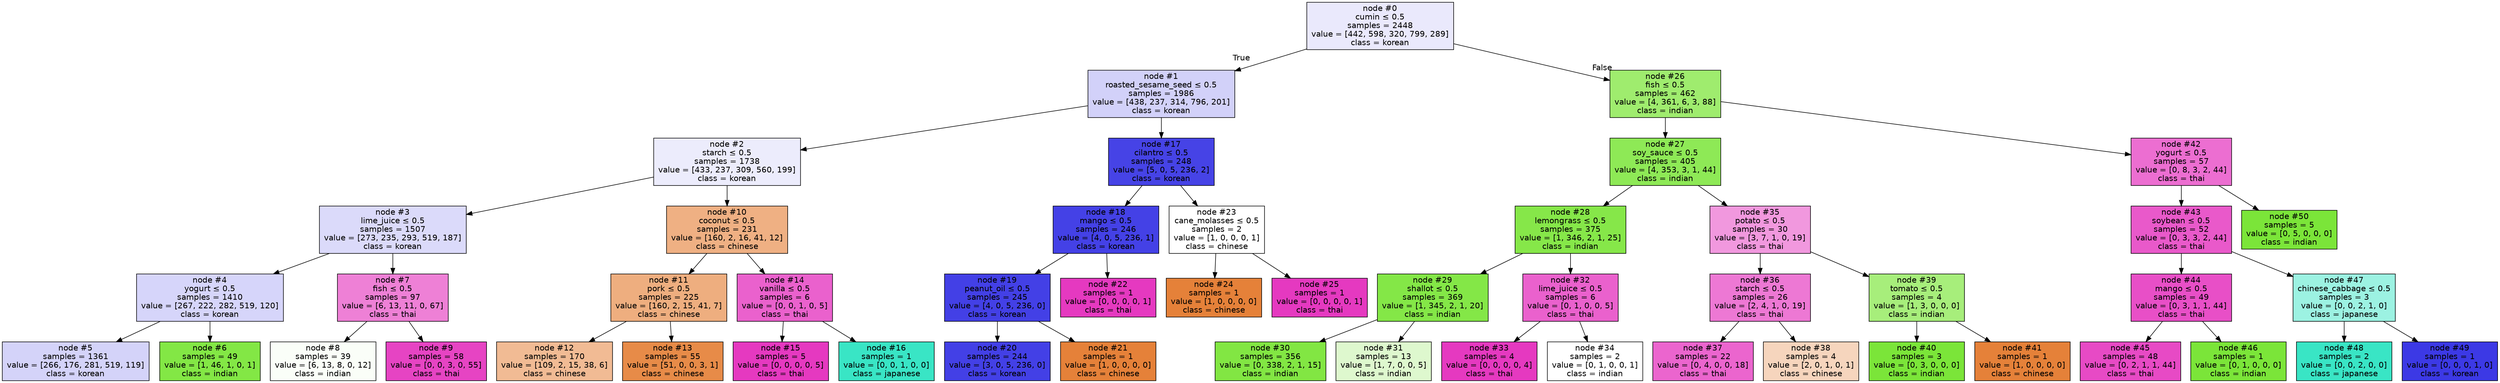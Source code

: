 digraph Tree {
node [shape=box, style="filled", color="black", fontname="helvetica"] ;
edge [fontname="helvetica"] ;
0 [label=<node &#35;0<br/>cumin &le; 0.5<br/>samples = 2448<br/>value = [442, 598, 320, 799, 289]<br/>class = korean>, fillcolor="#eae9fc"] ;
1 [label=<node &#35;1<br/>roasted_sesame_seed &le; 0.5<br/>samples = 1986<br/>value = [438, 237, 314, 796, 201]<br/>class = korean>, fillcolor="#d2d1f9"] ;
0 -> 1 [labeldistance=2.5, labelangle=45, headlabel="True"] ;
2 [label=<node &#35;2<br/>starch &le; 0.5<br/>samples = 1738<br/>value = [433, 237, 309, 560, 199]<br/>class = korean>, fillcolor="#ececfc"] ;
1 -> 2 ;
3 [label=<node &#35;3<br/>lime_juice &le; 0.5<br/>samples = 1507<br/>value = [273, 235, 293, 519, 187]<br/>class = korean>, fillcolor="#dbdafa"] ;
2 -> 3 ;
4 [label=<node &#35;4<br/>yogurt &le; 0.5<br/>samples = 1410<br/>value = [267, 222, 282, 519, 120]<br/>class = korean>, fillcolor="#d6d5fa"] ;
3 -> 4 ;
5 [label=<node &#35;5<br/>samples = 1361<br/>value = [266, 176, 281, 519, 119]<br/>class = korean>, fillcolor="#d4d3f9"] ;
4 -> 5 ;
6 [label=<node &#35;6<br/>samples = 49<br/>value = [1, 46, 1, 0, 1]<br/>class = indian>, fillcolor="#83e745"] ;
4 -> 6 ;
7 [label=<node &#35;7<br/>fish &le; 0.5<br/>samples = 97<br/>value = [6, 13, 11, 0, 67]<br/>class = thai>, fillcolor="#ee80d6"] ;
3 -> 7 ;
8 [label=<node &#35;8<br/>samples = 39<br/>value = [6, 13, 8, 0, 12]<br/>class = indian>, fillcolor="#fafef8"] ;
7 -> 8 ;
9 [label=<node &#35;9<br/>samples = 58<br/>value = [0, 0, 3, 0, 55]<br/>class = thai>, fillcolor="#e644c3"] ;
7 -> 9 ;
10 [label=<node &#35;10<br/>coconut &le; 0.5<br/>samples = 231<br/>value = [160, 2, 16, 41, 12]<br/>class = chinese>, fillcolor="#efb083"] ;
2 -> 10 ;
11 [label=<node &#35;11<br/>pork &le; 0.5<br/>samples = 225<br/>value = [160, 2, 15, 41, 7]<br/>class = chinese>, fillcolor="#eeae7f"] ;
10 -> 11 ;
12 [label=<node &#35;12<br/>samples = 170<br/>value = [109, 2, 15, 38, 6]<br/>class = chinese>, fillcolor="#f1bb94"] ;
11 -> 12 ;
13 [label=<node &#35;13<br/>samples = 55<br/>value = [51, 0, 0, 3, 1]<br/>class = chinese>, fillcolor="#e78b48"] ;
11 -> 13 ;
14 [label=<node &#35;14<br/>vanilla &le; 0.5<br/>samples = 6<br/>value = [0, 0, 1, 0, 5]<br/>class = thai>, fillcolor="#ea61cd"] ;
10 -> 14 ;
15 [label=<node &#35;15<br/>samples = 5<br/>value = [0, 0, 0, 0, 5]<br/>class = thai>, fillcolor="#e539c0"] ;
14 -> 15 ;
16 [label=<node &#35;16<br/>samples = 1<br/>value = [0, 0, 1, 0, 0]<br/>class = japanese>, fillcolor="#39e5c5"] ;
14 -> 16 ;
17 [label=<node &#35;17<br/>cilantro &le; 0.5<br/>samples = 248<br/>value = [5, 0, 5, 236, 2]<br/>class = korean>, fillcolor="#4643e6"] ;
1 -> 17 ;
18 [label=<node &#35;18<br/>mango &le; 0.5<br/>samples = 246<br/>value = [4, 0, 5, 236, 1]<br/>class = korean>, fillcolor="#4441e6"] ;
17 -> 18 ;
19 [label=<node &#35;19<br/>peanut_oil &le; 0.5<br/>samples = 245<br/>value = [4, 0, 5, 236, 0]<br/>class = korean>, fillcolor="#4340e6"] ;
18 -> 19 ;
20 [label=<node &#35;20<br/>samples = 244<br/>value = [3, 0, 5, 236, 0]<br/>class = korean>, fillcolor="#4340e6"] ;
19 -> 20 ;
21 [label=<node &#35;21<br/>samples = 1<br/>value = [1, 0, 0, 0, 0]<br/>class = chinese>, fillcolor="#e58139"] ;
19 -> 21 ;
22 [label=<node &#35;22<br/>samples = 1<br/>value = [0, 0, 0, 0, 1]<br/>class = thai>, fillcolor="#e539c0"] ;
18 -> 22 ;
23 [label=<node &#35;23<br/>cane_molasses &le; 0.5<br/>samples = 2<br/>value = [1, 0, 0, 0, 1]<br/>class = chinese>, fillcolor="#ffffff"] ;
17 -> 23 ;
24 [label=<node &#35;24<br/>samples = 1<br/>value = [1, 0, 0, 0, 0]<br/>class = chinese>, fillcolor="#e58139"] ;
23 -> 24 ;
25 [label=<node &#35;25<br/>samples = 1<br/>value = [0, 0, 0, 0, 1]<br/>class = thai>, fillcolor="#e539c0"] ;
23 -> 25 ;
26 [label=<node &#35;26<br/>fish &le; 0.5<br/>samples = 462<br/>value = [4, 361, 6, 3, 88]<br/>class = indian>, fillcolor="#9fec6e"] ;
0 -> 26 [labeldistance=2.5, labelangle=-45, headlabel="False"] ;
27 [label=<node &#35;27<br/>soy_sauce &le; 0.5<br/>samples = 405<br/>value = [4, 353, 3, 1, 44]<br/>class = indian>, fillcolor="#8ee956"] ;
26 -> 27 ;
28 [label=<node &#35;28<br/>lemongrass &le; 0.5<br/>samples = 375<br/>value = [1, 346, 2, 1, 25]<br/>class = indian>, fillcolor="#86e749"] ;
27 -> 28 ;
29 [label=<node &#35;29<br/>shallot &le; 0.5<br/>samples = 369<br/>value = [1, 345, 2, 1, 20]<br/>class = indian>, fillcolor="#84e747"] ;
28 -> 29 ;
30 [label=<node &#35;30<br/>samples = 356<br/>value = [0, 338, 2, 1, 15]<br/>class = indian>, fillcolor="#82e643"] ;
29 -> 30 ;
31 [label=<node &#35;31<br/>samples = 13<br/>value = [1, 7, 0, 0, 5]<br/>class = indian>, fillcolor="#def8ce"] ;
29 -> 31 ;
32 [label=<node &#35;32<br/>lime_juice &le; 0.5<br/>samples = 6<br/>value = [0, 1, 0, 0, 5]<br/>class = thai>, fillcolor="#ea61cd"] ;
28 -> 32 ;
33 [label=<node &#35;33<br/>samples = 4<br/>value = [0, 0, 0, 0, 4]<br/>class = thai>, fillcolor="#e539c0"] ;
32 -> 33 ;
34 [label=<node &#35;34<br/>samples = 2<br/>value = [0, 1, 0, 0, 1]<br/>class = indian>, fillcolor="#ffffff"] ;
32 -> 34 ;
35 [label=<node &#35;35<br/>potato &le; 0.5<br/>samples = 30<br/>value = [3, 7, 1, 0, 19]<br/>class = thai>, fillcolor="#f198de"] ;
27 -> 35 ;
36 [label=<node &#35;36<br/>starch &le; 0.5<br/>samples = 26<br/>value = [2, 4, 1, 0, 19]<br/>class = thai>, fillcolor="#ed78d4"] ;
35 -> 36 ;
37 [label=<node &#35;37<br/>samples = 22<br/>value = [0, 4, 0, 0, 18]<br/>class = thai>, fillcolor="#eb65ce"] ;
36 -> 37 ;
38 [label=<node &#35;38<br/>samples = 4<br/>value = [2, 0, 1, 0, 1]<br/>class = chinese>, fillcolor="#f6d5bd"] ;
36 -> 38 ;
39 [label=<node &#35;39<br/>tomato &le; 0.5<br/>samples = 4<br/>value = [1, 3, 0, 0, 0]<br/>class = indian>, fillcolor="#a7ee7b"] ;
35 -> 39 ;
40 [label=<node &#35;40<br/>samples = 3<br/>value = [0, 3, 0, 0, 0]<br/>class = indian>, fillcolor="#7be539"] ;
39 -> 40 ;
41 [label=<node &#35;41<br/>samples = 1<br/>value = [1, 0, 0, 0, 0]<br/>class = chinese>, fillcolor="#e58139"] ;
39 -> 41 ;
42 [label=<node &#35;42<br/>yogurt &le; 0.5<br/>samples = 57<br/>value = [0, 8, 3, 2, 44]<br/>class = thai>, fillcolor="#ec6ed1"] ;
26 -> 42 ;
43 [label=<node &#35;43<br/>soybean &le; 0.5<br/>samples = 52<br/>value = [0, 3, 3, 2, 44]<br/>class = thai>, fillcolor="#e959ca"] ;
42 -> 43 ;
44 [label=<node &#35;44<br/>mango &le; 0.5<br/>samples = 49<br/>value = [0, 3, 1, 1, 44]<br/>class = thai>, fillcolor="#e84fc7"] ;
43 -> 44 ;
45 [label=<node &#35;45<br/>samples = 48<br/>value = [0, 2, 1, 1, 44]<br/>class = thai>, fillcolor="#e74ac5"] ;
44 -> 45 ;
46 [label=<node &#35;46<br/>samples = 1<br/>value = [0, 1, 0, 0, 0]<br/>class = indian>, fillcolor="#7be539"] ;
44 -> 46 ;
47 [label=<node &#35;47<br/>chinese_cabbage &le; 0.5<br/>samples = 3<br/>value = [0, 0, 2, 1, 0]<br/>class = japanese>, fillcolor="#9cf2e2"] ;
43 -> 47 ;
48 [label=<node &#35;48<br/>samples = 2<br/>value = [0, 0, 2, 0, 0]<br/>class = japanese>, fillcolor="#39e5c5"] ;
47 -> 48 ;
49 [label=<node &#35;49<br/>samples = 1<br/>value = [0, 0, 0, 1, 0]<br/>class = korean>, fillcolor="#3c39e5"] ;
47 -> 49 ;
50 [label=<node &#35;50<br/>samples = 5<br/>value = [0, 5, 0, 0, 0]<br/>class = indian>, fillcolor="#7be539"] ;
42 -> 50 ;
}